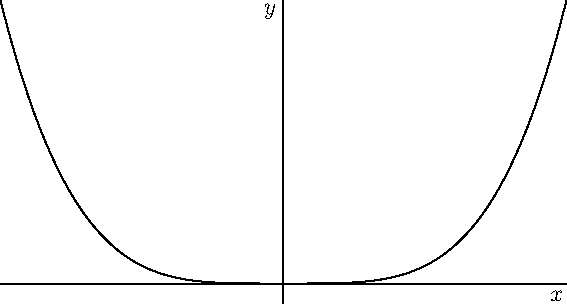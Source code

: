size(10cm);

import graph;

xaxis("$x$");
yaxis("$y$");

real f1(real x) {return x^4/8;}

draw(graph(f1,-2,2));
